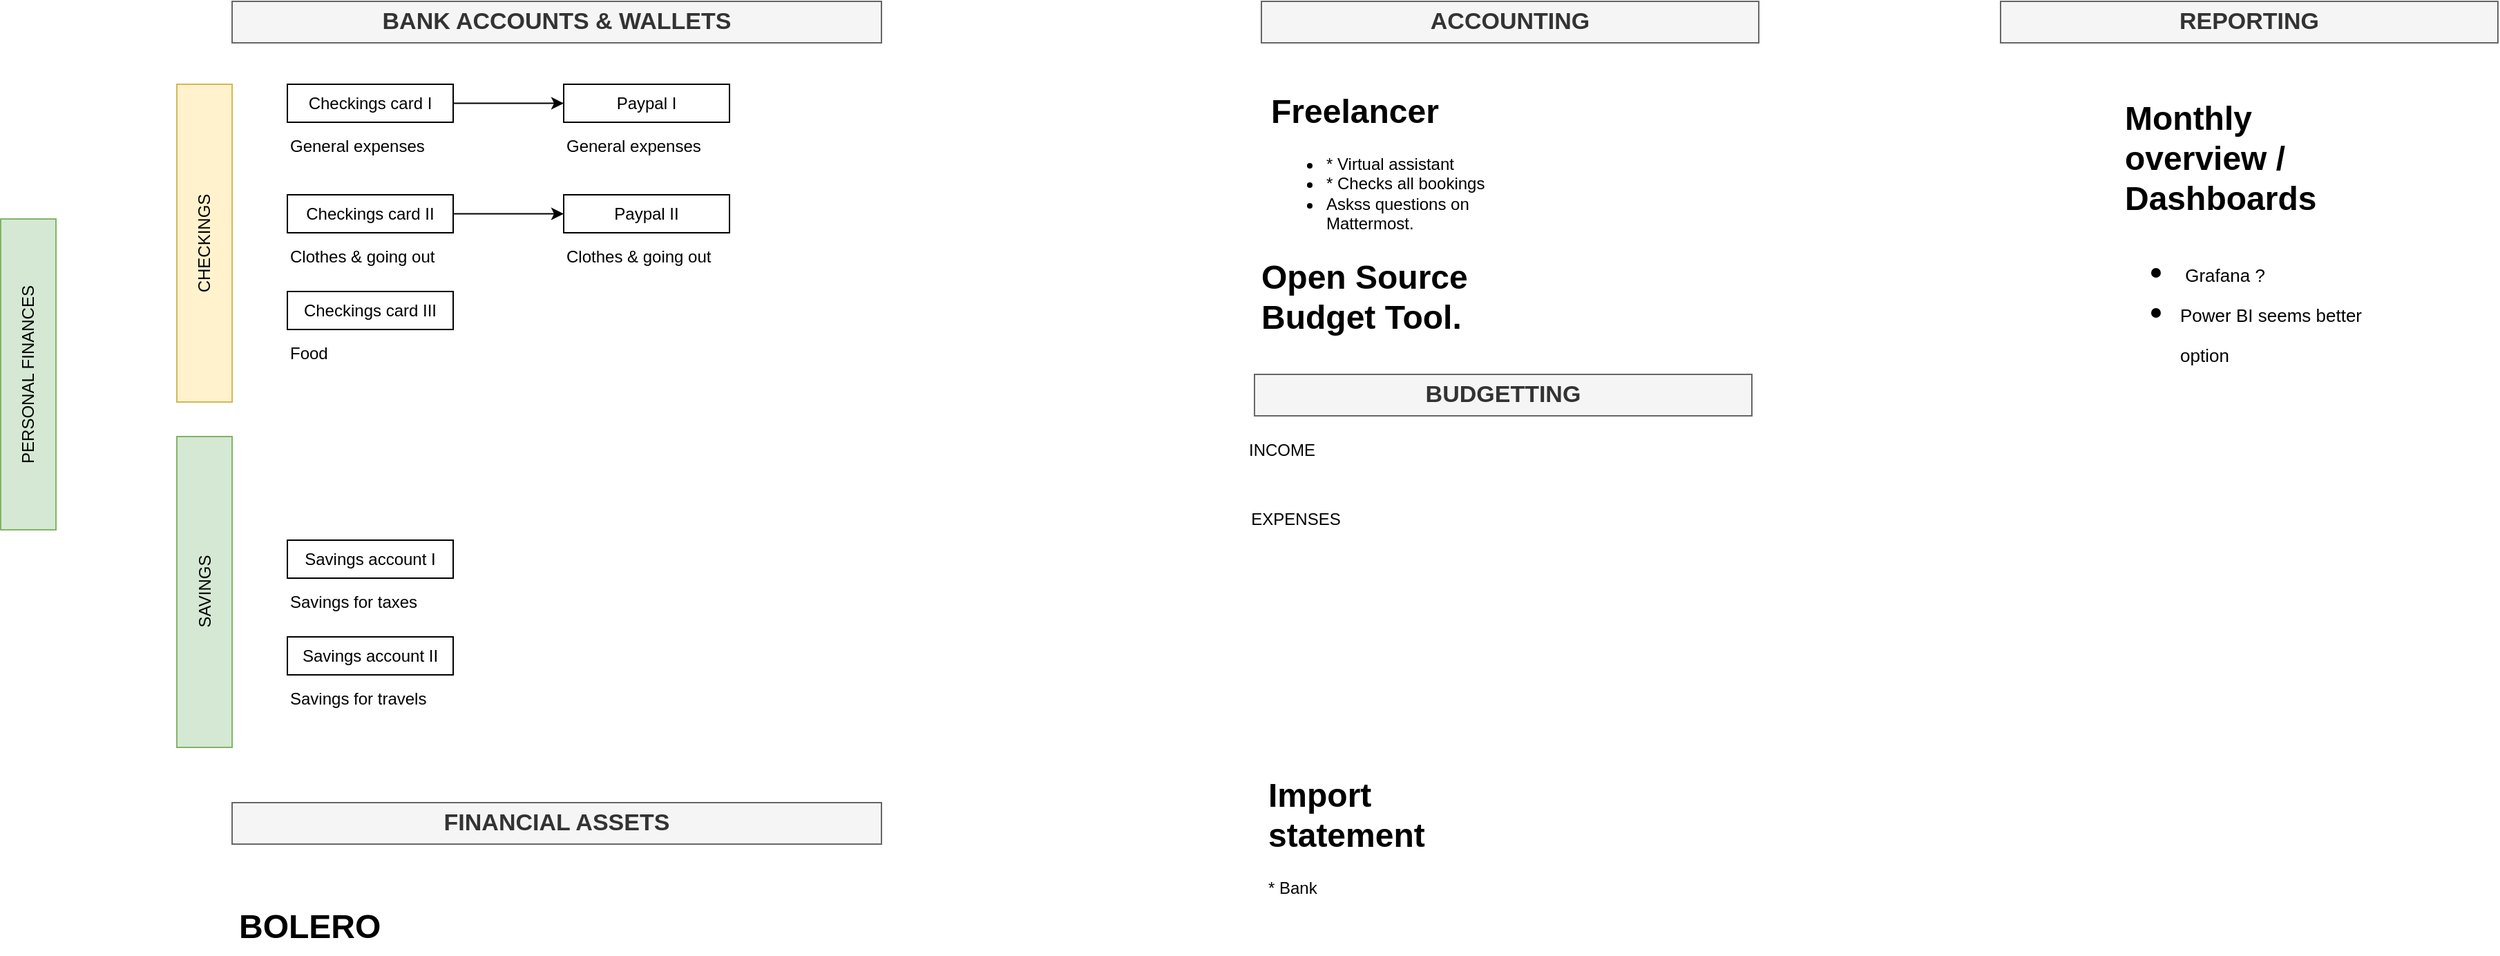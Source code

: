 <mxfile version="22.0.8" type="github" pages="2">
  <diagram id="iPii5IAVhV1k_fZ_5pyl" name="Ecosystem personal finances">
    <mxGraphModel dx="3180" dy="1467" grid="1" gridSize="10" guides="1" tooltips="1" connect="1" arrows="1" fold="1" page="1" pageScale="1" pageWidth="827" pageHeight="1169" math="0" shadow="0">
      <root>
        <mxCell id="0" />
        <mxCell id="1" parent="0" />
        <mxCell id="OOReyySpFGHpTE3rpQZM-17" value="CHECKINGS" style="rounded=0;whiteSpace=wrap;html=1;rotation=-90;fillColor=#fff2cc;strokeColor=#d6b656;" parent="1" vertex="1">
          <mxGeometry x="-135" y="185" width="230" height="40" as="geometry" />
        </mxCell>
        <mxCell id="OOReyySpFGHpTE3rpQZM-18" value="SAVINGS" style="rounded=0;whiteSpace=wrap;html=1;rotation=-90;fillColor=#d5e8d4;strokeColor=#82b366;" parent="1" vertex="1">
          <mxGeometry x="-132.5" y="437.5" width="225" height="40" as="geometry" />
        </mxCell>
        <mxCell id="OOReyySpFGHpTE3rpQZM-21" value="&lt;h1&gt;BOLERO&lt;/h1&gt;" style="text;html=1;strokeColor=none;fillColor=none;spacing=5;spacingTop=-20;whiteSpace=wrap;overflow=hidden;rounded=0;" parent="1" vertex="1">
          <mxGeometry y="680" width="190" height="40" as="geometry" />
        </mxCell>
        <mxCell id="0on_3xp9dc9B6Jy0RrO1-1" value="BANK ACCOUNTS &amp;amp; WALLETS" style="text;html=1;strokeColor=#666666;fillColor=#f5f5f5;align=center;verticalAlign=middle;whiteSpace=wrap;rounded=0;fontSize=17;fontStyle=1;fontColor=#333333;" parent="1" vertex="1">
          <mxGeometry y="30" width="470" height="30" as="geometry" />
        </mxCell>
        <mxCell id="0on_3xp9dc9B6Jy0RrO1-7" value="FINANCIAL ASSETS" style="text;html=1;strokeColor=#666666;fillColor=#f5f5f5;align=center;verticalAlign=middle;whiteSpace=wrap;rounded=0;fontSize=17;fontStyle=1;fontColor=#333333;" parent="1" vertex="1">
          <mxGeometry y="610" width="470" height="30" as="geometry" />
        </mxCell>
        <mxCell id="rVDHYZrZojUpqgVQwpQp-3" value="INCOME" style="text;html=1;strokeColor=none;fillColor=none;align=center;verticalAlign=middle;whiteSpace=wrap;rounded=0;" vertex="1" parent="1">
          <mxGeometry x="730" y="340" width="60" height="30" as="geometry" />
        </mxCell>
        <mxCell id="rVDHYZrZojUpqgVQwpQp-4" value="EXPENSES" style="text;html=1;strokeColor=none;fillColor=none;align=center;verticalAlign=middle;whiteSpace=wrap;rounded=0;" vertex="1" parent="1">
          <mxGeometry x="740" y="390" width="60" height="30" as="geometry" />
        </mxCell>
        <mxCell id="QkH47_juOp2wle0N5-HM-3" value="&lt;h1&gt;Open Source Budget Tool.&lt;/h1&gt;&lt;div&gt;&lt;ul&gt;&lt;li&gt;GnuCash&lt;/li&gt;&lt;/ul&gt;&lt;/div&gt;" style="text;html=1;strokeColor=none;fillColor=none;spacing=5;spacingTop=-20;whiteSpace=wrap;overflow=hidden;rounded=0;" vertex="1" parent="1">
          <mxGeometry x="740" y="210" width="170" height="65" as="geometry" />
        </mxCell>
        <mxCell id="QkH47_juOp2wle0N5-HM-5" value="&lt;h1&gt;Freelancer&lt;/h1&gt;&lt;p&gt;&lt;/p&gt;&lt;ul&gt;&lt;li&gt;* Virtual assistant&lt;/li&gt;&lt;li&gt;* Checks all bookings&lt;/li&gt;&lt;li&gt;Askss questions on Mattermost.&lt;/li&gt;&lt;/ul&gt;&lt;p&gt;&lt;/p&gt;&lt;p&gt;&lt;br&gt;&lt;/p&gt;" style="text;html=1;strokeColor=none;fillColor=none;spacing=5;spacingTop=-20;whiteSpace=wrap;overflow=hidden;rounded=0;" vertex="1" parent="1">
          <mxGeometry x="747" y="90" width="190" height="120" as="geometry" />
        </mxCell>
        <mxCell id="QkH47_juOp2wle0N5-HM-7" value="&lt;h1&gt;&lt;span style=&quot;background-color: initial;&quot;&gt;Import statement&lt;/span&gt;&lt;br&gt;&lt;/h1&gt;&lt;div&gt;&lt;span style=&quot;background-color: initial;&quot;&gt;* Bank&lt;/span&gt;&lt;/div&gt;" style="text;html=1;strokeColor=none;fillColor=none;spacing=5;spacingTop=-20;whiteSpace=wrap;overflow=hidden;rounded=0;" vertex="1" parent="1">
          <mxGeometry x="745" y="585" width="130" height="120" as="geometry" />
        </mxCell>
        <mxCell id="QkH47_juOp2wle0N5-HM-10" value="&lt;h1&gt;Monthly overview / Dashboards&lt;/h1&gt;&lt;h1&gt;&lt;ul&gt;&lt;li&gt;&lt;font style=&quot;font-size: 13px; font-weight: normal;&quot;&gt;&amp;nbsp;Grafana ?&lt;/font&gt;&lt;/li&gt;&lt;li&gt;&lt;font style=&quot;font-size: 13px; font-weight: normal;&quot;&gt;Power BI seems better option&lt;/font&gt;&lt;/li&gt;&lt;/ul&gt;&lt;/h1&gt;" style="text;html=1;strokeColor=none;fillColor=none;spacing=5;spacingTop=-20;whiteSpace=wrap;overflow=hidden;rounded=0;" vertex="1" parent="1">
          <mxGeometry x="1365" y="95" width="190" height="260" as="geometry" />
        </mxCell>
        <mxCell id="QkH47_juOp2wle0N5-HM-13" value="REPORTING" style="text;html=1;strokeColor=#666666;fillColor=#f5f5f5;align=center;verticalAlign=middle;whiteSpace=wrap;rounded=0;fontSize=17;fontStyle=1;fontColor=#333333;" vertex="1" parent="1">
          <mxGeometry x="1280" y="30" width="360" height="30" as="geometry" />
        </mxCell>
        <mxCell id="QkH47_juOp2wle0N5-HM-14" value="ACCOUNTING" style="text;html=1;strokeColor=#666666;fillColor=#f5f5f5;align=center;verticalAlign=middle;whiteSpace=wrap;rounded=0;fontSize=17;fontStyle=1;fontColor=#333333;" vertex="1" parent="1">
          <mxGeometry x="745" y="30" width="360" height="30" as="geometry" />
        </mxCell>
        <mxCell id="QkH47_juOp2wle0N5-HM-15" value="BUDGETTING" style="text;html=1;strokeColor=#666666;fillColor=#f5f5f5;align=center;verticalAlign=middle;whiteSpace=wrap;rounded=0;fontSize=17;fontStyle=1;fontColor=#333333;" vertex="1" parent="1">
          <mxGeometry x="740" y="300" width="360" height="30" as="geometry" />
        </mxCell>
        <mxCell id="QkH47_juOp2wle0N5-HM-17" value="Savings account I" style="rounded=0;whiteSpace=wrap;html=1;" vertex="1" parent="1">
          <mxGeometry x="40" y="420" width="120" height="27.5" as="geometry" />
        </mxCell>
        <mxCell id="QkH47_juOp2wle0N5-HM-18" value="Savings account II" style="rounded=0;whiteSpace=wrap;html=1;" vertex="1" parent="1">
          <mxGeometry x="40" y="490" width="120" height="27.5" as="geometry" />
        </mxCell>
        <mxCell id="QkH47_juOp2wle0N5-HM-19" value="Savings for travels" style="text;html=1;strokeColor=none;fillColor=none;align=left;verticalAlign=middle;whiteSpace=wrap;rounded=0;" vertex="1" parent="1">
          <mxGeometry x="40" y="530" width="120" height="10" as="geometry" />
        </mxCell>
        <mxCell id="QkH47_juOp2wle0N5-HM-20" value="Savings for taxes" style="text;html=1;strokeColor=none;fillColor=none;align=left;verticalAlign=middle;whiteSpace=wrap;rounded=0;" vertex="1" parent="1">
          <mxGeometry x="40" y="460" width="120" height="10" as="geometry" />
        </mxCell>
        <mxCell id="QkH47_juOp2wle0N5-HM-34" style="edgeStyle=orthogonalEdgeStyle;rounded=0;orthogonalLoop=1;jettySize=auto;html=1;entryX=0;entryY=0.5;entryDx=0;entryDy=0;" edge="1" parent="1" source="QkH47_juOp2wle0N5-HM-22" target="QkH47_juOp2wle0N5-HM-30">
          <mxGeometry relative="1" as="geometry" />
        </mxCell>
        <mxCell id="QkH47_juOp2wle0N5-HM-22" value="Checkings card I" style="rounded=0;whiteSpace=wrap;html=1;" vertex="1" parent="1">
          <mxGeometry x="40" y="90" width="120" height="27.5" as="geometry" />
        </mxCell>
        <mxCell id="QkH47_juOp2wle0N5-HM-23" value="General expenses" style="text;html=1;strokeColor=none;fillColor=none;align=left;verticalAlign=middle;whiteSpace=wrap;rounded=0;" vertex="1" parent="1">
          <mxGeometry x="40" y="130" width="120" height="10" as="geometry" />
        </mxCell>
        <mxCell id="QkH47_juOp2wle0N5-HM-35" style="edgeStyle=orthogonalEdgeStyle;rounded=0;orthogonalLoop=1;jettySize=auto;html=1;entryX=0;entryY=0.5;entryDx=0;entryDy=0;" edge="1" parent="1" source="QkH47_juOp2wle0N5-HM-24" target="QkH47_juOp2wle0N5-HM-32">
          <mxGeometry relative="1" as="geometry" />
        </mxCell>
        <mxCell id="QkH47_juOp2wle0N5-HM-24" value="Checkings card II" style="rounded=0;whiteSpace=wrap;html=1;" vertex="1" parent="1">
          <mxGeometry x="40" y="170" width="120" height="27.5" as="geometry" />
        </mxCell>
        <mxCell id="QkH47_juOp2wle0N5-HM-25" value="Clothes &amp;amp; going out" style="text;html=1;strokeColor=none;fillColor=none;align=left;verticalAlign=middle;whiteSpace=wrap;rounded=0;" vertex="1" parent="1">
          <mxGeometry x="40" y="210" width="120" height="10" as="geometry" />
        </mxCell>
        <mxCell id="QkH47_juOp2wle0N5-HM-26" value="Food" style="text;html=1;strokeColor=none;fillColor=none;align=left;verticalAlign=middle;whiteSpace=wrap;rounded=0;" vertex="1" parent="1">
          <mxGeometry x="40" y="280" width="120" height="10" as="geometry" />
        </mxCell>
        <mxCell id="QkH47_juOp2wle0N5-HM-27" value="Checkings card III" style="rounded=0;whiteSpace=wrap;html=1;" vertex="1" parent="1">
          <mxGeometry x="40" y="240" width="120" height="27.5" as="geometry" />
        </mxCell>
        <mxCell id="QkH47_juOp2wle0N5-HM-30" value="Paypal I" style="rounded=0;whiteSpace=wrap;html=1;" vertex="1" parent="1">
          <mxGeometry x="240" y="90" width="120" height="27.5" as="geometry" />
        </mxCell>
        <mxCell id="QkH47_juOp2wle0N5-HM-31" value="General expenses" style="text;html=1;strokeColor=none;fillColor=none;align=left;verticalAlign=middle;whiteSpace=wrap;rounded=0;" vertex="1" parent="1">
          <mxGeometry x="240" y="130" width="120" height="10" as="geometry" />
        </mxCell>
        <mxCell id="QkH47_juOp2wle0N5-HM-32" value="Paypal II" style="rounded=0;whiteSpace=wrap;html=1;" vertex="1" parent="1">
          <mxGeometry x="240" y="170" width="120" height="27.5" as="geometry" />
        </mxCell>
        <mxCell id="QkH47_juOp2wle0N5-HM-33" value="Clothes &amp;amp; going out" style="text;html=1;strokeColor=none;fillColor=none;align=left;verticalAlign=middle;whiteSpace=wrap;rounded=0;" vertex="1" parent="1">
          <mxGeometry x="240" y="210" width="120" height="10" as="geometry" />
        </mxCell>
        <mxCell id="rSvlCUjp8xTFsUJpWQlQ-1" value="PERSONAL FINANCES&lt;br&gt;" style="rounded=0;whiteSpace=wrap;html=1;rotation=-90;fillColor=#d5e8d4;strokeColor=#82b366;" vertex="1" parent="1">
          <mxGeometry x="-260" y="280" width="225" height="40" as="geometry" />
        </mxCell>
      </root>
    </mxGraphModel>
  </diagram>
  <diagram id="na1AeKFtVgKTO7K85wl7" name="Page-2">
    <mxGraphModel dx="1765" dy="1100" grid="1" gridSize="10" guides="1" tooltips="1" connect="1" arrows="1" fold="1" page="1" pageScale="1" pageWidth="827" pageHeight="1169" math="0" shadow="0">
      <root>
        <mxCell id="0" />
        <mxCell id="1" parent="0" />
        <mxCell id="eJNBDGf5qWmMvdLEPk6p-1" value="&lt;h1&gt;Timesheets&lt;/h1&gt;&lt;p&gt;* Specify what you did&lt;/p&gt;" style="text;html=1;strokeColor=none;fillColor=none;spacing=5;spacingTop=-20;whiteSpace=wrap;overflow=hidden;rounded=0;" parent="1" vertex="1">
          <mxGeometry x="90" y="260" width="190" height="120" as="geometry" />
        </mxCell>
        <mxCell id="eJNBDGf5qWmMvdLEPk6p-14" style="edgeStyle=orthogonalEdgeStyle;rounded=0;orthogonalLoop=1;jettySize=auto;html=1;entryX=0;entryY=0.5;entryDx=0;entryDy=0;" parent="1" source="eJNBDGf5qWmMvdLEPk6p-5" target="eJNBDGf5qWmMvdLEPk6p-13" edge="1">
          <mxGeometry relative="1" as="geometry" />
        </mxCell>
        <mxCell id="eJNBDGf5qWmMvdLEPk6p-5" value="The past" style="rounded=1;whiteSpace=wrap;html=1;" parent="1" vertex="1">
          <mxGeometry x="110" y="150" width="120" height="60" as="geometry" />
        </mxCell>
        <mxCell id="eJNBDGf5qWmMvdLEPk6p-6" value="The future" style="rounded=1;whiteSpace=wrap;html=1;" parent="1" vertex="1">
          <mxGeometry x="500" y="150" width="120" height="60" as="geometry" />
        </mxCell>
        <mxCell id="eJNBDGf5qWmMvdLEPk6p-7" value="&lt;h1&gt;Planning&lt;/h1&gt;&lt;p&gt;* Plan in your time&amp;nbsp;&lt;/p&gt;" style="text;html=1;strokeColor=none;fillColor=none;spacing=5;spacingTop=-20;whiteSpace=wrap;overflow=hidden;rounded=0;" parent="1" vertex="1">
          <mxGeometry x="490" y="260" width="190" height="120" as="geometry" />
        </mxCell>
        <mxCell id="eJNBDGf5qWmMvdLEPk6p-9" style="edgeStyle=orthogonalEdgeStyle;rounded=0;orthogonalLoop=1;jettySize=auto;html=1;entryX=0.426;entryY=-0.025;entryDx=0;entryDy=0;entryPerimeter=0;" parent="1" source="eJNBDGf5qWmMvdLEPk6p-5" target="eJNBDGf5qWmMvdLEPk6p-1" edge="1">
          <mxGeometry relative="1" as="geometry" />
        </mxCell>
        <mxCell id="eJNBDGf5qWmMvdLEPk6p-11" style="edgeStyle=orthogonalEdgeStyle;rounded=0;orthogonalLoop=1;jettySize=auto;html=1;entryX=0.368;entryY=-0.025;entryDx=0;entryDy=0;entryPerimeter=0;" parent="1" source="eJNBDGf5qWmMvdLEPk6p-6" target="eJNBDGf5qWmMvdLEPk6p-7" edge="1">
          <mxGeometry relative="1" as="geometry" />
        </mxCell>
        <mxCell id="eJNBDGf5qWmMvdLEPk6p-15" style="edgeStyle=orthogonalEdgeStyle;rounded=0;orthogonalLoop=1;jettySize=auto;html=1;entryX=0;entryY=0.5;entryDx=0;entryDy=0;" parent="1" source="eJNBDGf5qWmMvdLEPk6p-13" target="eJNBDGf5qWmMvdLEPk6p-6" edge="1">
          <mxGeometry relative="1" as="geometry" />
        </mxCell>
        <mxCell id="eJNBDGf5qWmMvdLEPk6p-13" value="Follow up" style="rounded=1;whiteSpace=wrap;html=1;" parent="1" vertex="1">
          <mxGeometry x="300" y="150" width="120" height="60" as="geometry" />
        </mxCell>
        <mxCell id="eJNBDGf5qWmMvdLEPk6p-16" value="&lt;h1&gt;Meetings&lt;/h1&gt;&lt;p&gt;&lt;/p&gt;&lt;ul&gt;&lt;li&gt;* Async or sync&amp;nbsp;&lt;/li&gt;&lt;li&gt;* 1 to 1 format&lt;/li&gt;&lt;/ul&gt;&lt;p&gt;&lt;/p&gt;" style="text;html=1;strokeColor=none;fillColor=none;spacing=5;spacingTop=-20;whiteSpace=wrap;overflow=hidden;rounded=0;" parent="1" vertex="1">
          <mxGeometry x="280" y="260" width="190" height="120" as="geometry" />
        </mxCell>
        <mxCell id="eJNBDGf5qWmMvdLEPk6p-17" style="edgeStyle=orthogonalEdgeStyle;rounded=0;orthogonalLoop=1;jettySize=auto;html=1;entryX=0.421;entryY=0.083;entryDx=0;entryDy=0;entryPerimeter=0;" parent="1" source="eJNBDGf5qWmMvdLEPk6p-13" target="eJNBDGf5qWmMvdLEPk6p-16" edge="1">
          <mxGeometry relative="1" as="geometry" />
        </mxCell>
        <mxCell id="eJNBDGf5qWmMvdLEPk6p-19" value="Time: Weekly, Biweekly, Monthly, Quarterly,..." style="rounded=0;whiteSpace=wrap;html=1;" parent="1" vertex="1">
          <mxGeometry x="90" y="70" width="560" height="60" as="geometry" />
        </mxCell>
      </root>
    </mxGraphModel>
  </diagram>
</mxfile>
